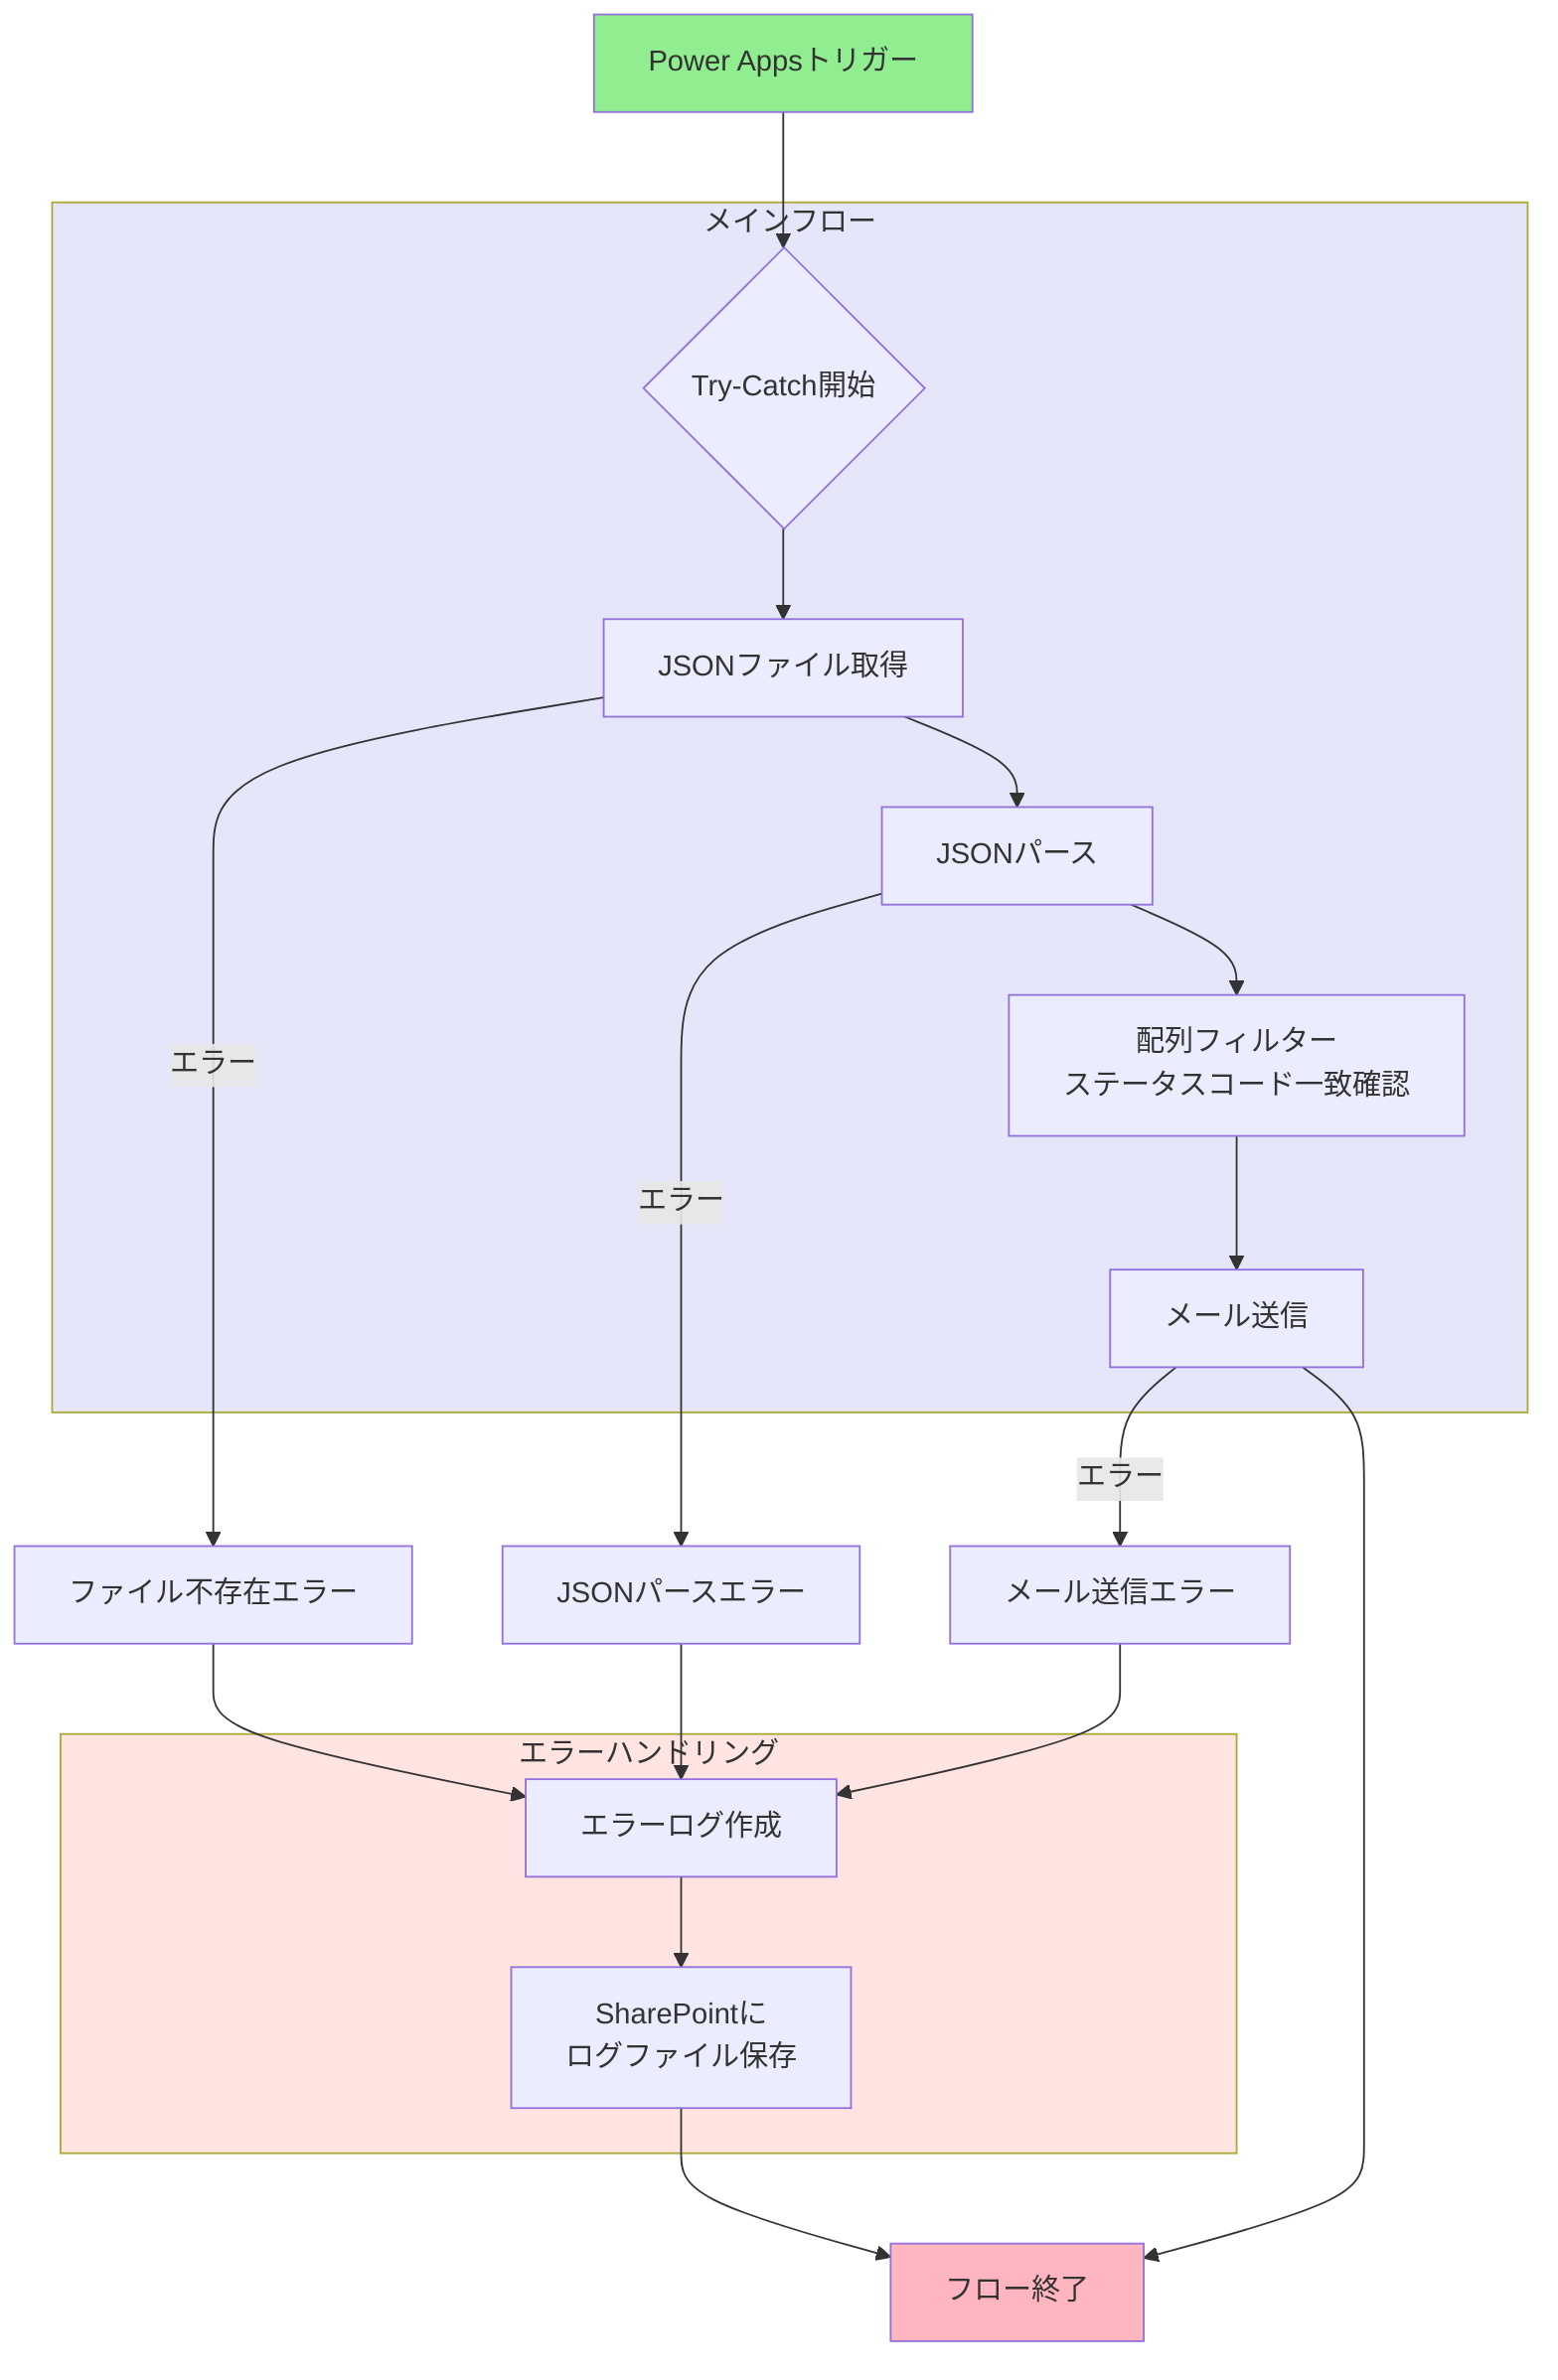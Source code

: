 flowchart TD
    Start[Power Appsトリガー] --> TryCatch{Try-Catch開始}
    
    subgraph MainFlow[メインフロー]
        TryCatch --> GetJSON[JSONファイル取得]
        GetJSON --> ParseJSON[JSONパース]
        ParseJSON --> FilterArray[配列フィルター\nステータスコード一致確認]
        FilterArray --> SendMail[メール送信]
    end
    
    subgraph ErrorHandler[エラーハンドリング]
        CreateLog[エラーログ作成]
        SaveLog[SharePointに\nログファイル保存]
        CreateLog --> SaveLog
    end
    
    GetJSON --エラー--> FileError[ファイル不存在エラー]
    ParseJSON --エラー--> ParseError[JSONパースエラー]
    SendMail --エラー--> MailError[メール送信エラー]
    
    FileError --> CreateLog
    ParseError --> CreateLog
    MailError --> CreateLog
    
    SaveLog --> EndFlow[フロー終了]
    SendMail --> EndFlow
    
    style Start fill:#90EE90
    style EndFlow fill:#FFB6C1
    style ErrorHandler fill:#FFE4E1
    style MainFlow fill:#E6E6FA